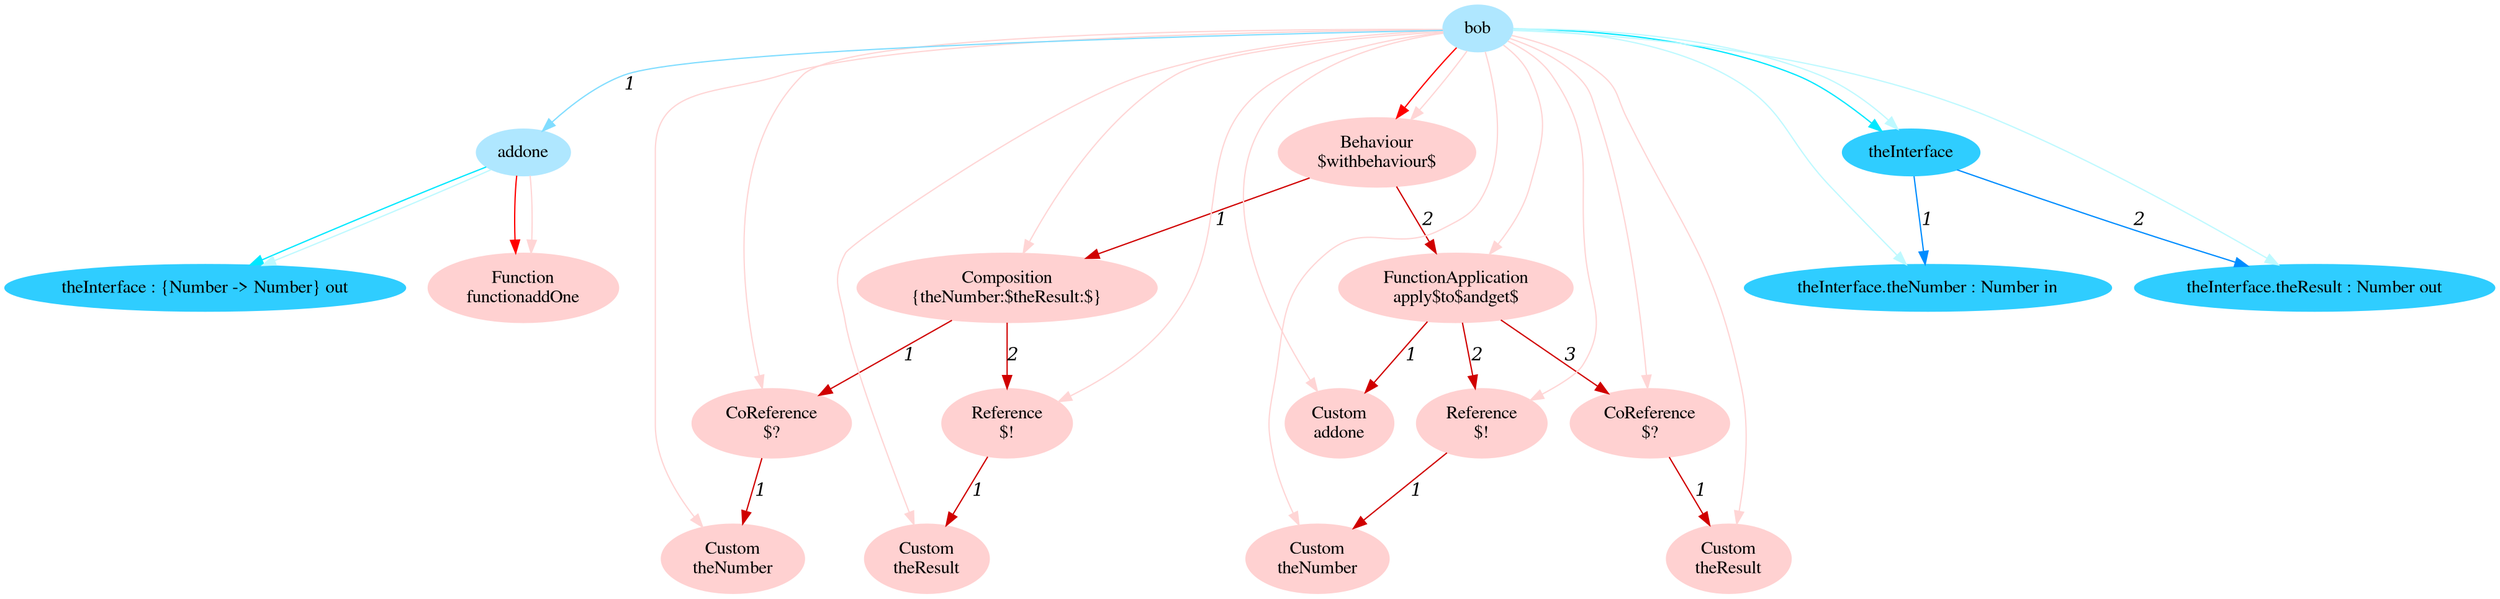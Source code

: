 digraph g{node_12415 [shape="ellipse", style="filled", color="#ffd1d1", fontname="Times", label="Function
functionaddOne" ]
node_12428 [shape="ellipse", style="filled", color="#ffd1d1", fontname="Times", label="Behaviour
$withbehaviour$" ]
node_12430 [shape="ellipse", style="filled", color="#ffd1d1", fontname="Times", label="Composition
{theNumber:$theResult:$}" ]
node_12432 [shape="ellipse", style="filled", color="#ffd1d1", fontname="Times", label="CoReference
$?" ]
node_12434 [shape="ellipse", style="filled", color="#ffd1d1", fontname="Times", label="Custom
theNumber" ]
node_12437 [shape="ellipse", style="filled", color="#ffd1d1", fontname="Times", label="Reference
$!" ]
node_12439 [shape="ellipse", style="filled", color="#ffd1d1", fontname="Times", label="Custom
theResult" ]
node_12444 [shape="ellipse", style="filled", color="#ffd1d1", fontname="Times", label="FunctionApplication
apply$to$andget$" ]
node_12446 [shape="ellipse", style="filled", color="#ffd1d1", fontname="Times", label="Custom
addone" ]
node_12448 [shape="ellipse", style="filled", color="#ffd1d1", fontname="Times", label="Reference
$!" ]
node_12450 [shape="ellipse", style="filled", color="#ffd1d1", fontname="Times", label="Custom
theNumber" ]
node_12453 [shape="ellipse", style="filled", color="#ffd1d1", fontname="Times", label="CoReference
$?" ]
node_12455 [shape="ellipse", style="filled", color="#ffd1d1", fontname="Times", label="Custom
theResult" ]
node_12410 [shape="ellipse", style="filled", color="#afe7ff", fontname="Times", label="bob" ]
node_12411 [shape="ellipse", style="filled", color="#afe7ff", fontname="Times", label="addone" ]
node_12412 [shape="ellipse", style="filled", color="#2fcdff", fontname="Times", label="theInterface : {Number -> Number} out" ]
node_12419 [shape="ellipse", style="filled", color="#2fcdff", fontname="Times", label="theInterface" ]
node_12420 [shape="ellipse", style="filled", color="#2fcdff", fontname="Times", label="theInterface.theNumber : Number in" ]
node_12422 [shape="ellipse", style="filled", color="#2fcdff", fontname="Times", label="theInterface.theResult : Number out" ]
node_12432 -> node_12434 [dir=forward, arrowHead=normal, fontname="Times-Italic", arrowsize=1, color="#d00000", label="1",  headlabel="", taillabel="" ]
node_12437 -> node_12439 [dir=forward, arrowHead=normal, fontname="Times-Italic", arrowsize=1, color="#d00000", label="1",  headlabel="", taillabel="" ]
node_12430 -> node_12432 [dir=forward, arrowHead=normal, fontname="Times-Italic", arrowsize=1, color="#d00000", label="1",  headlabel="", taillabel="" ]
node_12430 -> node_12437 [dir=forward, arrowHead=normal, fontname="Times-Italic", arrowsize=1, color="#d00000", label="2",  headlabel="", taillabel="" ]
node_12448 -> node_12450 [dir=forward, arrowHead=normal, fontname="Times-Italic", arrowsize=1, color="#d00000", label="1",  headlabel="", taillabel="" ]
node_12453 -> node_12455 [dir=forward, arrowHead=normal, fontname="Times-Italic", arrowsize=1, color="#d00000", label="1",  headlabel="", taillabel="" ]
node_12444 -> node_12446 [dir=forward, arrowHead=normal, fontname="Times-Italic", arrowsize=1, color="#d00000", label="1",  headlabel="", taillabel="" ]
node_12444 -> node_12448 [dir=forward, arrowHead=normal, fontname="Times-Italic", arrowsize=1, color="#d00000", label="2",  headlabel="", taillabel="" ]
node_12444 -> node_12453 [dir=forward, arrowHead=normal, fontname="Times-Italic", arrowsize=1, color="#d00000", label="3",  headlabel="", taillabel="" ]
node_12428 -> node_12430 [dir=forward, arrowHead=normal, fontname="Times-Italic", arrowsize=1, color="#d00000", label="1",  headlabel="", taillabel="" ]
node_12428 -> node_12444 [dir=forward, arrowHead=normal, fontname="Times-Italic", arrowsize=1, color="#d00000", label="2",  headlabel="", taillabel="" ]
node_12411 -> node_12415 [dir=forward, arrowHead=normal, fontname="Times-Italic", arrowsize=1, color="#ff0000", label="",  headlabel="", taillabel="" ]
node_12410 -> node_12428 [dir=forward, arrowHead=normal, fontname="Times-Italic", arrowsize=1, color="#ff0000", label="",  headlabel="", taillabel="" ]
node_12411 -> node_12415 [dir=forward, arrowHead=normal, fontname="Times-Italic", arrowsize=1, color="#ffd5d5", label="",  headlabel="", taillabel="" ]
node_12410 -> node_12428 [dir=forward, arrowHead=normal, fontname="Times-Italic", arrowsize=1, color="#ffd5d5", label="",  headlabel="", taillabel="" ]
node_12410 -> node_12430 [dir=forward, arrowHead=normal, fontname="Times-Italic", arrowsize=1, color="#ffd5d5", label="",  headlabel="", taillabel="" ]
node_12410 -> node_12432 [dir=forward, arrowHead=normal, fontname="Times-Italic", arrowsize=1, color="#ffd5d5", label="",  headlabel="", taillabel="" ]
node_12410 -> node_12434 [dir=forward, arrowHead=normal, fontname="Times-Italic", arrowsize=1, color="#ffd5d5", label="",  headlabel="", taillabel="" ]
node_12410 -> node_12437 [dir=forward, arrowHead=normal, fontname="Times-Italic", arrowsize=1, color="#ffd5d5", label="",  headlabel="", taillabel="" ]
node_12410 -> node_12439 [dir=forward, arrowHead=normal, fontname="Times-Italic", arrowsize=1, color="#ffd5d5", label="",  headlabel="", taillabel="" ]
node_12410 -> node_12444 [dir=forward, arrowHead=normal, fontname="Times-Italic", arrowsize=1, color="#ffd5d5", label="",  headlabel="", taillabel="" ]
node_12410 -> node_12446 [dir=forward, arrowHead=normal, fontname="Times-Italic", arrowsize=1, color="#ffd5d5", label="",  headlabel="", taillabel="" ]
node_12410 -> node_12448 [dir=forward, arrowHead=normal, fontname="Times-Italic", arrowsize=1, color="#ffd5d5", label="",  headlabel="", taillabel="" ]
node_12410 -> node_12450 [dir=forward, arrowHead=normal, fontname="Times-Italic", arrowsize=1, color="#ffd5d5", label="",  headlabel="", taillabel="" ]
node_12410 -> node_12453 [dir=forward, arrowHead=normal, fontname="Times-Italic", arrowsize=1, color="#ffd5d5", label="",  headlabel="", taillabel="" ]
node_12410 -> node_12455 [dir=forward, arrowHead=normal, fontname="Times-Italic", arrowsize=1, color="#ffd5d5", label="",  headlabel="", taillabel="" ]
node_12411 -> node_12412 [dir=forward, arrowHead=normal, fontname="Times-Italic", arrowsize=1, color="#00e8ff", label="",  headlabel="", taillabel="" ]
node_12410 -> node_12419 [dir=forward, arrowHead=normal, fontname="Times-Italic", arrowsize=1, color="#00e8ff", label="",  headlabel="", taillabel="" ]
node_12411 -> node_12412 [dir=forward, arrowHead=normal, fontname="Times-Italic", arrowsize=1, color="#bef9ff", label="",  headlabel="", taillabel="" ]
node_12410 -> node_12420 [dir=forward, arrowHead=normal, fontname="Times-Italic", arrowsize=1, color="#bef9ff", label="",  headlabel="", taillabel="" ]
node_12410 -> node_12422 [dir=forward, arrowHead=normal, fontname="Times-Italic", arrowsize=1, color="#bef9ff", label="",  headlabel="", taillabel="" ]
node_12410 -> node_12419 [dir=forward, arrowHead=normal, fontname="Times-Italic", arrowsize=1, color="#bef9ff", label="",  headlabel="", taillabel="" ]
node_12419 -> node_12420 [dir=forward, arrowHead=normal, fontname="Times-Italic", arrowsize=1, color="#008cff", label="1",  headlabel="", taillabel="" ]
node_12419 -> node_12422 [dir=forward, arrowHead=normal, fontname="Times-Italic", arrowsize=1, color="#008cff", label="2",  headlabel="", taillabel="" ]
node_12410 -> node_12411 [dir=forward, arrowHead=normal, fontname="Times-Italic", arrowsize=1, color="#81ddff", label="1",  headlabel="", taillabel="" ]
}